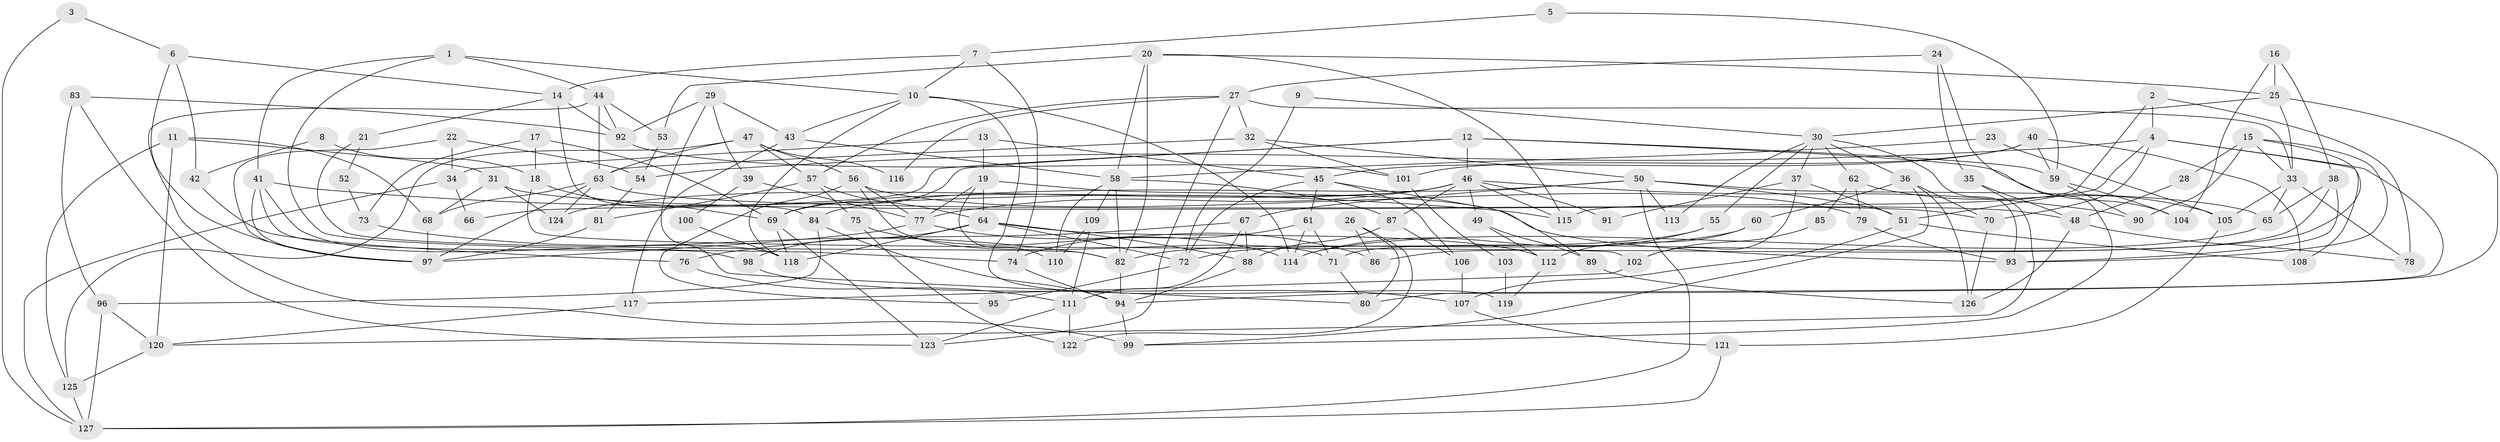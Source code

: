 // coarse degree distribution, {6: 0.10256410256410256, 4: 0.2564102564102564, 2: 0.0641025641025641, 8: 0.05128205128205128, 7: 0.1282051282051282, 3: 0.15384615384615385, 9: 0.05128205128205128, 5: 0.16666666666666666, 11: 0.01282051282051282, 10: 0.01282051282051282}
// Generated by graph-tools (version 1.1) at 2025/41/03/06/25 10:41:55]
// undirected, 127 vertices, 254 edges
graph export_dot {
graph [start="1"]
  node [color=gray90,style=filled];
  1;
  2;
  3;
  4;
  5;
  6;
  7;
  8;
  9;
  10;
  11;
  12;
  13;
  14;
  15;
  16;
  17;
  18;
  19;
  20;
  21;
  22;
  23;
  24;
  25;
  26;
  27;
  28;
  29;
  30;
  31;
  32;
  33;
  34;
  35;
  36;
  37;
  38;
  39;
  40;
  41;
  42;
  43;
  44;
  45;
  46;
  47;
  48;
  49;
  50;
  51;
  52;
  53;
  54;
  55;
  56;
  57;
  58;
  59;
  60;
  61;
  62;
  63;
  64;
  65;
  66;
  67;
  68;
  69;
  70;
  71;
  72;
  73;
  74;
  75;
  76;
  77;
  78;
  79;
  80;
  81;
  82;
  83;
  84;
  85;
  86;
  87;
  88;
  89;
  90;
  91;
  92;
  93;
  94;
  95;
  96;
  97;
  98;
  99;
  100;
  101;
  102;
  103;
  104;
  105;
  106;
  107;
  108;
  109;
  110;
  111;
  112;
  113;
  114;
  115;
  116;
  117;
  118;
  119;
  120;
  121;
  122;
  123;
  124;
  125;
  126;
  127;
  1 -- 44;
  1 -- 74;
  1 -- 10;
  1 -- 41;
  2 -- 78;
  2 -- 115;
  2 -- 4;
  3 -- 6;
  3 -- 127;
  4 -- 94;
  4 -- 51;
  4 -- 54;
  4 -- 70;
  4 -- 108;
  5 -- 7;
  5 -- 59;
  6 -- 14;
  6 -- 97;
  6 -- 42;
  7 -- 10;
  7 -- 14;
  7 -- 74;
  8 -- 42;
  8 -- 18;
  9 -- 72;
  9 -- 30;
  10 -- 118;
  10 -- 43;
  10 -- 114;
  10 -- 119;
  11 -- 120;
  11 -- 31;
  11 -- 68;
  11 -- 125;
  12 -- 69;
  12 -- 59;
  12 -- 46;
  12 -- 66;
  12 -- 104;
  13 -- 19;
  13 -- 45;
  13 -- 34;
  14 -- 92;
  14 -- 84;
  14 -- 21;
  15 -- 86;
  15 -- 93;
  15 -- 28;
  15 -- 33;
  15 -- 90;
  16 -- 38;
  16 -- 104;
  16 -- 25;
  17 -- 18;
  17 -- 69;
  17 -- 73;
  18 -- 102;
  18 -- 69;
  19 -- 77;
  19 -- 64;
  19 -- 93;
  19 -- 110;
  20 -- 82;
  20 -- 58;
  20 -- 25;
  20 -- 53;
  20 -- 115;
  21 -- 82;
  21 -- 52;
  22 -- 97;
  22 -- 54;
  22 -- 34;
  23 -- 58;
  23 -- 105;
  24 -- 99;
  24 -- 27;
  24 -- 35;
  25 -- 30;
  25 -- 33;
  25 -- 80;
  26 -- 122;
  26 -- 80;
  26 -- 86;
  27 -- 33;
  27 -- 32;
  27 -- 57;
  27 -- 116;
  27 -- 123;
  28 -- 48;
  29 -- 43;
  29 -- 80;
  29 -- 39;
  29 -- 92;
  30 -- 36;
  30 -- 37;
  30 -- 55;
  30 -- 62;
  30 -- 93;
  30 -- 113;
  31 -- 124;
  31 -- 68;
  31 -- 48;
  32 -- 50;
  32 -- 63;
  32 -- 101;
  33 -- 65;
  33 -- 78;
  33 -- 105;
  34 -- 66;
  34 -- 127;
  35 -- 120;
  35 -- 48;
  36 -- 70;
  36 -- 126;
  36 -- 60;
  36 -- 99;
  37 -- 51;
  37 -- 91;
  37 -- 102;
  38 -- 93;
  38 -- 65;
  38 -- 71;
  39 -- 77;
  39 -- 100;
  40 -- 108;
  40 -- 45;
  40 -- 59;
  40 -- 101;
  41 -- 115;
  41 -- 97;
  41 -- 98;
  41 -- 118;
  42 -- 76;
  43 -- 58;
  43 -- 117;
  44 -- 53;
  44 -- 92;
  44 -- 63;
  44 -- 99;
  45 -- 89;
  45 -- 61;
  45 -- 72;
  45 -- 106;
  46 -- 77;
  46 -- 49;
  46 -- 69;
  46 -- 87;
  46 -- 90;
  46 -- 91;
  46 -- 115;
  46 -- 124;
  47 -- 63;
  47 -- 125;
  47 -- 56;
  47 -- 57;
  47 -- 116;
  48 -- 78;
  48 -- 126;
  49 -- 112;
  49 -- 89;
  50 -- 65;
  50 -- 84;
  50 -- 51;
  50 -- 67;
  50 -- 113;
  50 -- 127;
  51 -- 107;
  51 -- 108;
  52 -- 73;
  53 -- 54;
  54 -- 81;
  55 -- 114;
  55 -- 72;
  56 -- 79;
  56 -- 71;
  56 -- 77;
  56 -- 95;
  57 -- 64;
  57 -- 75;
  57 -- 81;
  58 -- 87;
  58 -- 109;
  58 -- 82;
  58 -- 110;
  59 -- 90;
  59 -- 104;
  60 -- 82;
  60 -- 112;
  61 -- 71;
  61 -- 74;
  61 -- 114;
  62 -- 105;
  62 -- 79;
  62 -- 85;
  63 -- 68;
  63 -- 70;
  63 -- 97;
  63 -- 124;
  64 -- 72;
  64 -- 88;
  64 -- 98;
  64 -- 112;
  64 -- 118;
  65 -- 114;
  67 -- 88;
  67 -- 76;
  67 -- 111;
  68 -- 97;
  69 -- 118;
  69 -- 123;
  70 -- 126;
  71 -- 80;
  72 -- 95;
  73 -- 82;
  74 -- 94;
  75 -- 114;
  75 -- 122;
  76 -- 111;
  77 -- 97;
  77 -- 86;
  79 -- 93;
  81 -- 97;
  82 -- 94;
  83 -- 123;
  83 -- 92;
  83 -- 96;
  84 -- 94;
  84 -- 96;
  85 -- 102;
  87 -- 106;
  87 -- 88;
  88 -- 94;
  89 -- 126;
  92 -- 101;
  94 -- 99;
  96 -- 127;
  96 -- 120;
  98 -- 107;
  100 -- 118;
  101 -- 103;
  102 -- 117;
  103 -- 119;
  105 -- 121;
  106 -- 107;
  107 -- 121;
  109 -- 111;
  109 -- 110;
  111 -- 123;
  111 -- 122;
  112 -- 119;
  117 -- 120;
  120 -- 125;
  121 -- 127;
  125 -- 127;
}
